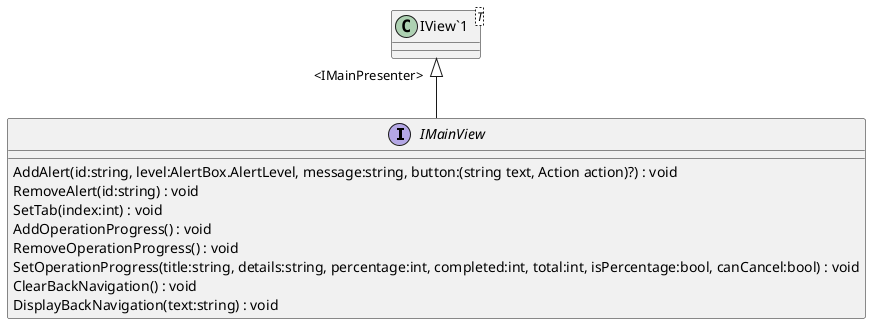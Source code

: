 @startuml
interface IMainView {
    AddAlert(id:string, level:AlertBox.AlertLevel, message:string, button:(string text, Action action)?) : void
    RemoveAlert(id:string) : void
    SetTab(index:int) : void
    AddOperationProgress() : void
    RemoveOperationProgress() : void
    SetOperationProgress(title:string, details:string, percentage:int, completed:int, total:int, isPercentage:bool, canCancel:bool) : void
    ClearBackNavigation() : void
    DisplayBackNavigation(text:string) : void
}
class "IView`1"<T> {
}
"IView`1" "<IMainPresenter>" <|-- IMainView
@enduml
